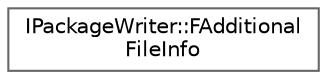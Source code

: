 digraph "Graphical Class Hierarchy"
{
 // INTERACTIVE_SVG=YES
 // LATEX_PDF_SIZE
  bgcolor="transparent";
  edge [fontname=Helvetica,fontsize=10,labelfontname=Helvetica,labelfontsize=10];
  node [fontname=Helvetica,fontsize=10,shape=box,height=0.2,width=0.4];
  rankdir="LR";
  Node0 [id="Node000000",label="IPackageWriter::FAdditional\lFileInfo",height=0.2,width=0.4,color="grey40", fillcolor="white", style="filled",URL="$d0/def/structIPackageWriter_1_1FAdditionalFileInfo.html",tooltip=" "];
}
